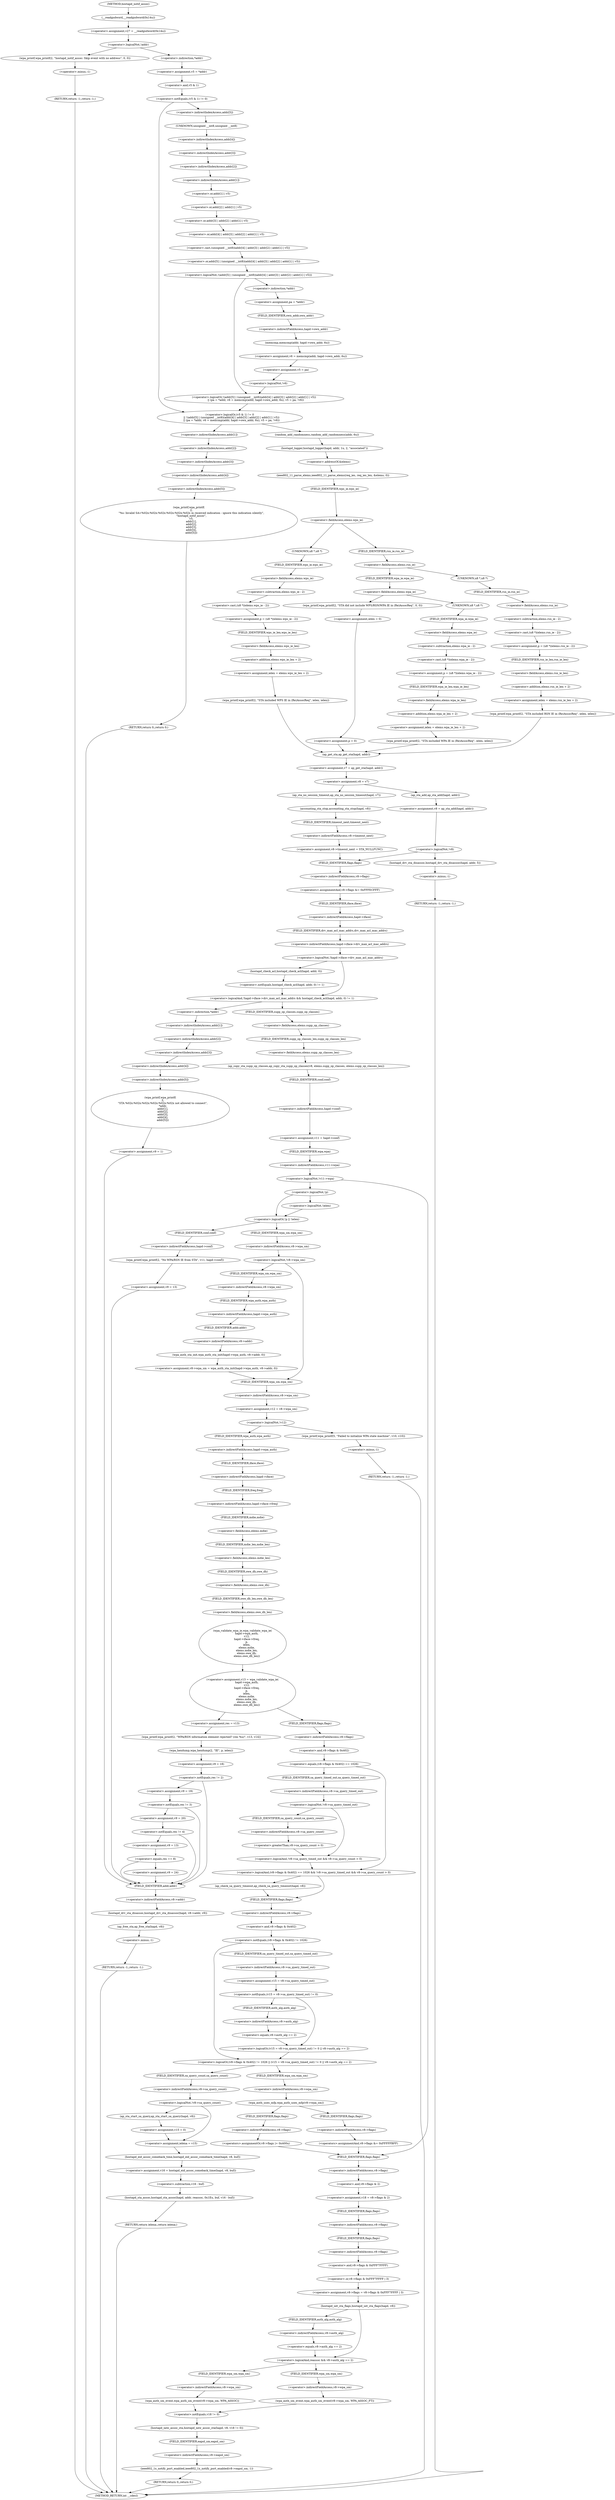 digraph hostapd_notif_assoc {  
"1000150" [label = "(<operator>.assignment,v27 = __readgsdword(0x14u))" ]
"1000152" [label = "(__readgsdword,__readgsdword(0x14u))" ]
"1000155" [label = "(<operator>.logicalNot,!addr)" ]
"1000158" [label = "(wpa_printf,wpa_printf(2, \"hostapd_notif_assoc: Skip event with no address\", 0, 0))" ]
"1000163" [label = "(RETURN,return -1;,return -1;)" ]
"1000164" [label = "(<operator>.minus,-1)" ]
"1000166" [label = "(<operator>.assignment,v5 = *addr)" ]
"1000168" [label = "(<operator>.indirection,*addr)" ]
"1000171" [label = "(<operator>.logicalOr,(v5 & 1) != 0\n    || !(addr[5] | (unsigned __int8)(addr[4] | addr[3] | addr[2] | addr[1] | v5))\n    || (pa = *addr, v6 = memcmp(addr, hapd->own_addr, 6u), v5 = pa, !v6))" ]
"1000172" [label = "(<operator>.notEquals,(v5 & 1) != 0)" ]
"1000173" [label = "(<operator>.and,v5 & 1)" ]
"1000177" [label = "(<operator>.logicalOr,!(addr[5] | (unsigned __int8)(addr[4] | addr[3] | addr[2] | addr[1] | v5))\n    || (pa = *addr, v6 = memcmp(addr, hapd->own_addr, 6u), v5 = pa, !v6))" ]
"1000178" [label = "(<operator>.logicalNot,!(addr[5] | (unsigned __int8)(addr[4] | addr[3] | addr[2] | addr[1] | v5)))" ]
"1000179" [label = "(<operator>.or,addr[5] | (unsigned __int8)(addr[4] | addr[3] | addr[2] | addr[1] | v5))" ]
"1000180" [label = "(<operator>.indirectIndexAccess,addr[5])" ]
"1000183" [label = "(<operator>.cast,(unsigned __int8)(addr[4] | addr[3] | addr[2] | addr[1] | v5))" ]
"1000184" [label = "(UNKNOWN,unsigned __int8,unsigned __int8)" ]
"1000185" [label = "(<operator>.or,addr[4] | addr[3] | addr[2] | addr[1] | v5)" ]
"1000186" [label = "(<operator>.indirectIndexAccess,addr[4])" ]
"1000189" [label = "(<operator>.or,addr[3] | addr[2] | addr[1] | v5)" ]
"1000190" [label = "(<operator>.indirectIndexAccess,addr[3])" ]
"1000193" [label = "(<operator>.or,addr[2] | addr[1] | v5)" ]
"1000194" [label = "(<operator>.indirectIndexAccess,addr[2])" ]
"1000197" [label = "(<operator>.or,addr[1] | v5)" ]
"1000198" [label = "(<operator>.indirectIndexAccess,addr[1])" ]
"1000203" [label = "(<operator>.assignment,pa = *addr)" ]
"1000205" [label = "(<operator>.indirection,*addr)" ]
"1000208" [label = "(<operator>.assignment,v6 = memcmp(addr, hapd->own_addr, 6u))" ]
"1000210" [label = "(memcmp,memcmp(addr, hapd->own_addr, 6u))" ]
"1000212" [label = "(<operator>.indirectFieldAccess,hapd->own_addr)" ]
"1000214" [label = "(FIELD_IDENTIFIER,own_addr,own_addr)" ]
"1000217" [label = "(<operator>.assignment,v5 = pa)" ]
"1000220" [label = "(<operator>.logicalNot,!v6)" ]
"1000223" [label = "(wpa_printf,wpa_printf(\n      2,\n      \"%s: Invalid SA=%02x:%02x:%02x:%02x:%02x:%02x in received indication - ignore this indication silently\",\n      \"hostapd_notif_assoc\",\n      v5,\n      addr[1],\n      addr[2],\n      addr[3],\n      addr[4],\n      addr[5]))" ]
"1000228" [label = "(<operator>.indirectIndexAccess,addr[1])" ]
"1000231" [label = "(<operator>.indirectIndexAccess,addr[2])" ]
"1000234" [label = "(<operator>.indirectIndexAccess,addr[3])" ]
"1000237" [label = "(<operator>.indirectIndexAccess,addr[4])" ]
"1000240" [label = "(<operator>.indirectIndexAccess,addr[5])" ]
"1000243" [label = "(RETURN,return 0;,return 0;)" ]
"1000245" [label = "(random_add_randomness,random_add_randomness(addr, 6u))" ]
"1000248" [label = "(hostapd_logger,hostapd_logger(hapd, addr, 1u, 2, \"associated\"))" ]
"1000254" [label = "(ieee802_11_parse_elems,ieee802_11_parse_elems(req_ies, req_ies_len, &elems, 0))" ]
"1000257" [label = "(<operator>.addressOf,&elems)" ]
"1000261" [label = "(<operator>.fieldAccess,elems.wps_ie)" ]
"1000263" [label = "(FIELD_IDENTIFIER,wps_ie,wps_ie)" ]
"1000265" [label = "(<operator>.assignment,p = (u8 *)(elems.wps_ie - 2))" ]
"1000267" [label = "(<operator>.cast,(u8 *)(elems.wps_ie - 2))" ]
"1000268" [label = "(UNKNOWN,u8 *,u8 *)" ]
"1000269" [label = "(<operator>.subtraction,elems.wps_ie - 2)" ]
"1000270" [label = "(<operator>.fieldAccess,elems.wps_ie)" ]
"1000272" [label = "(FIELD_IDENTIFIER,wps_ie,wps_ie)" ]
"1000274" [label = "(<operator>.assignment,ielen = elems.wps_ie_len + 2)" ]
"1000276" [label = "(<operator>.addition,elems.wps_ie_len + 2)" ]
"1000277" [label = "(<operator>.fieldAccess,elems.wps_ie_len)" ]
"1000279" [label = "(FIELD_IDENTIFIER,wps_ie_len,wps_ie_len)" ]
"1000281" [label = "(wpa_printf,wpa_printf(2, \"STA included WPS IE in (Re)AssocReq\", ielen, ielen))" ]
"1000288" [label = "(<operator>.fieldAccess,elems.rsn_ie)" ]
"1000290" [label = "(FIELD_IDENTIFIER,rsn_ie,rsn_ie)" ]
"1000292" [label = "(<operator>.assignment,p = (u8 *)(elems.rsn_ie - 2))" ]
"1000294" [label = "(<operator>.cast,(u8 *)(elems.rsn_ie - 2))" ]
"1000295" [label = "(UNKNOWN,u8 *,u8 *)" ]
"1000296" [label = "(<operator>.subtraction,elems.rsn_ie - 2)" ]
"1000297" [label = "(<operator>.fieldAccess,elems.rsn_ie)" ]
"1000299" [label = "(FIELD_IDENTIFIER,rsn_ie,rsn_ie)" ]
"1000301" [label = "(<operator>.assignment,ielen = elems.rsn_ie_len + 2)" ]
"1000303" [label = "(<operator>.addition,elems.rsn_ie_len + 2)" ]
"1000304" [label = "(<operator>.fieldAccess,elems.rsn_ie_len)" ]
"1000306" [label = "(FIELD_IDENTIFIER,rsn_ie_len,rsn_ie_len)" ]
"1000308" [label = "(wpa_printf,wpa_printf(2, \"STA included RSN IE in (Re)AssocReq\", ielen, ielen))" ]
"1000315" [label = "(<operator>.fieldAccess,elems.wpa_ie)" ]
"1000317" [label = "(FIELD_IDENTIFIER,wpa_ie,wpa_ie)" ]
"1000319" [label = "(<operator>.assignment,p = (u8 *)(elems.wpa_ie - 2))" ]
"1000321" [label = "(<operator>.cast,(u8 *)(elems.wpa_ie - 2))" ]
"1000322" [label = "(UNKNOWN,u8 *,u8 *)" ]
"1000323" [label = "(<operator>.subtraction,elems.wpa_ie - 2)" ]
"1000324" [label = "(<operator>.fieldAccess,elems.wpa_ie)" ]
"1000326" [label = "(FIELD_IDENTIFIER,wpa_ie,wpa_ie)" ]
"1000328" [label = "(<operator>.assignment,ielen = elems.wpa_ie_len + 2)" ]
"1000330" [label = "(<operator>.addition,elems.wpa_ie_len + 2)" ]
"1000331" [label = "(<operator>.fieldAccess,elems.wpa_ie_len)" ]
"1000333" [label = "(FIELD_IDENTIFIER,wpa_ie_len,wpa_ie_len)" ]
"1000335" [label = "(wpa_printf,wpa_printf(2, \"STA included WPA IE in (Re)AssocReq\", ielen, ielen))" ]
"1000342" [label = "(wpa_printf,wpa_printf(2, \"STA did not include WPS/RSN/WPA IE in (Re)AssocReq\", 0, 0))" ]
"1000347" [label = "(<operator>.assignment,ielen = 0)" ]
"1000350" [label = "(<operator>.assignment,p = 0)" ]
"1000353" [label = "(<operator>.assignment,v7 = ap_get_sta(hapd, addr))" ]
"1000355" [label = "(ap_get_sta,ap_get_sta(hapd, addr))" ]
"1000358" [label = "(<operator>.assignment,v8 = v7)" ]
"1000364" [label = "(ap_sta_no_session_timeout,ap_sta_no_session_timeout(hapd, v7))" ]
"1000367" [label = "(accounting_sta_stop,accounting_sta_stop(hapd, v8))" ]
"1000370" [label = "(<operator>.assignment,v8->timeout_next = STA_NULLFUNC)" ]
"1000371" [label = "(<operator>.indirectFieldAccess,v8->timeout_next)" ]
"1000373" [label = "(FIELD_IDENTIFIER,timeout_next,timeout_next)" ]
"1000377" [label = "(<operator>.assignment,v8 = ap_sta_add(hapd, addr))" ]
"1000379" [label = "(ap_sta_add,ap_sta_add(hapd, addr))" ]
"1000383" [label = "(<operator>.logicalNot,!v8)" ]
"1000386" [label = "(hostapd_drv_sta_disassoc,hostapd_drv_sta_disassoc(hapd, addr, 5))" ]
"1000390" [label = "(RETURN,return -1;,return -1;)" ]
"1000391" [label = "(<operator>.minus,-1)" ]
"1000393" [label = "(<operators>.assignmentAnd,v8->flags &= 0xFFFECFFF)" ]
"1000394" [label = "(<operator>.indirectFieldAccess,v8->flags)" ]
"1000396" [label = "(FIELD_IDENTIFIER,flags,flags)" ]
"1000399" [label = "(<operator>.logicalAnd,!hapd->iface->drv_max_acl_mac_addrs && hostapd_check_acl(hapd, addr, 0) != 1)" ]
"1000400" [label = "(<operator>.logicalNot,!hapd->iface->drv_max_acl_mac_addrs)" ]
"1000401" [label = "(<operator>.indirectFieldAccess,hapd->iface->drv_max_acl_mac_addrs)" ]
"1000402" [label = "(<operator>.indirectFieldAccess,hapd->iface)" ]
"1000404" [label = "(FIELD_IDENTIFIER,iface,iface)" ]
"1000405" [label = "(FIELD_IDENTIFIER,drv_max_acl_mac_addrs,drv_max_acl_mac_addrs)" ]
"1000406" [label = "(<operator>.notEquals,hostapd_check_acl(hapd, addr, 0) != 1)" ]
"1000407" [label = "(hostapd_check_acl,hostapd_check_acl(hapd, addr, 0))" ]
"1000413" [label = "(wpa_printf,wpa_printf(\n      3,\n      \"STA %02x:%02x:%02x:%02x:%02x:%02x not allowed to connect\",\n      *addr,\n      addr[1],\n      addr[2],\n      addr[3],\n      addr[4],\n      addr[5]))" ]
"1000416" [label = "(<operator>.indirection,*addr)" ]
"1000418" [label = "(<operator>.indirectIndexAccess,addr[1])" ]
"1000421" [label = "(<operator>.indirectIndexAccess,addr[2])" ]
"1000424" [label = "(<operator>.indirectIndexAccess,addr[3])" ]
"1000427" [label = "(<operator>.indirectIndexAccess,addr[4])" ]
"1000430" [label = "(<operator>.indirectIndexAccess,addr[5])" ]
"1000433" [label = "(<operator>.assignment,v9 = 1)" ]
"1000437" [label = "(hostapd_drv_sta_disassoc,hostapd_drv_sta_disassoc(hapd, v8->addr, v9))" ]
"1000439" [label = "(<operator>.indirectFieldAccess,v8->addr)" ]
"1000441" [label = "(FIELD_IDENTIFIER,addr,addr)" ]
"1000443" [label = "(ap_free_sta,ap_free_sta(hapd, v8))" ]
"1000446" [label = "(RETURN,return -1;,return -1;)" ]
"1000447" [label = "(<operator>.minus,-1)" ]
"1000449" [label = "(ap_copy_sta_supp_op_classes,ap_copy_sta_supp_op_classes(v8, elems.supp_op_classes, elems.supp_op_classes_len))" ]
"1000451" [label = "(<operator>.fieldAccess,elems.supp_op_classes)" ]
"1000453" [label = "(FIELD_IDENTIFIER,supp_op_classes,supp_op_classes)" ]
"1000454" [label = "(<operator>.fieldAccess,elems.supp_op_classes_len)" ]
"1000456" [label = "(FIELD_IDENTIFIER,supp_op_classes_len,supp_op_classes_len)" ]
"1000457" [label = "(<operator>.assignment,v11 = hapd->conf)" ]
"1000459" [label = "(<operator>.indirectFieldAccess,hapd->conf)" ]
"1000461" [label = "(FIELD_IDENTIFIER,conf,conf)" ]
"1000463" [label = "(<operator>.logicalNot,!v11->wpa)" ]
"1000464" [label = "(<operator>.indirectFieldAccess,v11->wpa)" ]
"1000466" [label = "(FIELD_IDENTIFIER,wpa,wpa)" ]
"1000469" [label = "(<operator>.assignment,v18 = v8->flags & 2)" ]
"1000471" [label = "(<operator>.and,v8->flags & 2)" ]
"1000472" [label = "(<operator>.indirectFieldAccess,v8->flags)" ]
"1000474" [label = "(FIELD_IDENTIFIER,flags,flags)" ]
"1000476" [label = "(<operator>.assignment,v8->flags = v8->flags & 0xFFF7FFFF | 3)" ]
"1000477" [label = "(<operator>.indirectFieldAccess,v8->flags)" ]
"1000479" [label = "(FIELD_IDENTIFIER,flags,flags)" ]
"1000480" [label = "(<operator>.or,v8->flags & 0xFFF7FFFF | 3)" ]
"1000481" [label = "(<operator>.and,v8->flags & 0xFFF7FFFF)" ]
"1000482" [label = "(<operator>.indirectFieldAccess,v8->flags)" ]
"1000484" [label = "(FIELD_IDENTIFIER,flags,flags)" ]
"1000487" [label = "(hostapd_set_sta_flags,hostapd_set_sta_flags(hapd, v8))" ]
"1000491" [label = "(<operator>.logicalAnd,reassoc && v8->auth_alg == 2)" ]
"1000493" [label = "(<operator>.equals,v8->auth_alg == 2)" ]
"1000494" [label = "(<operator>.indirectFieldAccess,v8->auth_alg)" ]
"1000496" [label = "(FIELD_IDENTIFIER,auth_alg,auth_alg)" ]
"1000498" [label = "(wpa_auth_sm_event,wpa_auth_sm_event(v8->wpa_sm, WPA_ASSOC_FT))" ]
"1000499" [label = "(<operator>.indirectFieldAccess,v8->wpa_sm)" ]
"1000501" [label = "(FIELD_IDENTIFIER,wpa_sm,wpa_sm)" ]
"1000504" [label = "(wpa_auth_sm_event,wpa_auth_sm_event(v8->wpa_sm, WPA_ASSOC))" ]
"1000505" [label = "(<operator>.indirectFieldAccess,v8->wpa_sm)" ]
"1000507" [label = "(FIELD_IDENTIFIER,wpa_sm,wpa_sm)" ]
"1000509" [label = "(hostapd_new_assoc_sta,hostapd_new_assoc_sta(hapd, v8, v18 != 0))" ]
"1000512" [label = "(<operator>.notEquals,v18 != 0)" ]
"1000515" [label = "(ieee802_1x_notify_port_enabled,ieee802_1x_notify_port_enabled(v8->eapol_sm, 1))" ]
"1000516" [label = "(<operator>.indirectFieldAccess,v8->eapol_sm)" ]
"1000518" [label = "(FIELD_IDENTIFIER,eapol_sm,eapol_sm)" ]
"1000520" [label = "(RETURN,return 0;,return 0;)" ]
"1000523" [label = "(<operator>.logicalOr,!p || !ielen)" ]
"1000524" [label = "(<operator>.logicalNot,!p)" ]
"1000526" [label = "(<operator>.logicalNot,!ielen)" ]
"1000529" [label = "(wpa_printf,wpa_printf(2, \"No WPA/RSN IE from STA\", v11, hapd->conf))" ]
"1000533" [label = "(<operator>.indirectFieldAccess,hapd->conf)" ]
"1000535" [label = "(FIELD_IDENTIFIER,conf,conf)" ]
"1000536" [label = "(<operator>.assignment,v9 = 13)" ]
"1000541" [label = "(<operator>.logicalNot,!v8->wpa_sm)" ]
"1000542" [label = "(<operator>.indirectFieldAccess,v8->wpa_sm)" ]
"1000544" [label = "(FIELD_IDENTIFIER,wpa_sm,wpa_sm)" ]
"1000545" [label = "(<operator>.assignment,v8->wpa_sm = wpa_auth_sta_init(hapd->wpa_auth, v8->addr, 0))" ]
"1000546" [label = "(<operator>.indirectFieldAccess,v8->wpa_sm)" ]
"1000548" [label = "(FIELD_IDENTIFIER,wpa_sm,wpa_sm)" ]
"1000549" [label = "(wpa_auth_sta_init,wpa_auth_sta_init(hapd->wpa_auth, v8->addr, 0))" ]
"1000550" [label = "(<operator>.indirectFieldAccess,hapd->wpa_auth)" ]
"1000552" [label = "(FIELD_IDENTIFIER,wpa_auth,wpa_auth)" ]
"1000553" [label = "(<operator>.indirectFieldAccess,v8->addr)" ]
"1000555" [label = "(FIELD_IDENTIFIER,addr,addr)" ]
"1000557" [label = "(<operator>.assignment,v12 = v8->wpa_sm)" ]
"1000559" [label = "(<operator>.indirectFieldAccess,v8->wpa_sm)" ]
"1000561" [label = "(FIELD_IDENTIFIER,wpa_sm,wpa_sm)" ]
"1000563" [label = "(<operator>.logicalNot,!v12)" ]
"1000566" [label = "(wpa_printf,wpa_printf(5, \"Failed to initialize WPA state machine\", v10, v10))" ]
"1000571" [label = "(RETURN,return -1;,return -1;)" ]
"1000572" [label = "(<operator>.minus,-1)" ]
"1000574" [label = "(<operator>.assignment,v13 = wpa_validate_wpa_ie(\n          hapd->wpa_auth,\n          v12,\n          hapd->iface->freq,\n          p,\n          ielen,\n          elems.mdie,\n          elems.mdie_len,\n          elems.owe_dh,\n          elems.owe_dh_len))" ]
"1000576" [label = "(wpa_validate_wpa_ie,wpa_validate_wpa_ie(\n          hapd->wpa_auth,\n          v12,\n          hapd->iface->freq,\n          p,\n          ielen,\n          elems.mdie,\n          elems.mdie_len,\n          elems.owe_dh,\n          elems.owe_dh_len))" ]
"1000577" [label = "(<operator>.indirectFieldAccess,hapd->wpa_auth)" ]
"1000579" [label = "(FIELD_IDENTIFIER,wpa_auth,wpa_auth)" ]
"1000581" [label = "(<operator>.indirectFieldAccess,hapd->iface->freq)" ]
"1000582" [label = "(<operator>.indirectFieldAccess,hapd->iface)" ]
"1000584" [label = "(FIELD_IDENTIFIER,iface,iface)" ]
"1000585" [label = "(FIELD_IDENTIFIER,freq,freq)" ]
"1000588" [label = "(<operator>.fieldAccess,elems.mdie)" ]
"1000590" [label = "(FIELD_IDENTIFIER,mdie,mdie)" ]
"1000591" [label = "(<operator>.fieldAccess,elems.mdie_len)" ]
"1000593" [label = "(FIELD_IDENTIFIER,mdie_len,mdie_len)" ]
"1000594" [label = "(<operator>.fieldAccess,elems.owe_dh)" ]
"1000596" [label = "(FIELD_IDENTIFIER,owe_dh,owe_dh)" ]
"1000597" [label = "(<operator>.fieldAccess,elems.owe_dh_len)" ]
"1000599" [label = "(FIELD_IDENTIFIER,owe_dh_len,owe_dh_len)" ]
"1000603" [label = "(<operator>.assignment,res = v13)" ]
"1000606" [label = "(wpa_printf,wpa_printf(2, \"WPA/RSN information element rejected? (res %u)\", v13, v14))" ]
"1000611" [label = "(wpa_hexdump,wpa_hexdump(2, \"IE\", p, ielen))" ]
"1000616" [label = "(<operator>.assignment,v9 = 18)" ]
"1000620" [label = "(<operator>.notEquals,res != 2)" ]
"1000624" [label = "(<operator>.assignment,v9 = 19)" ]
"1000628" [label = "(<operator>.notEquals,res != 3)" ]
"1000632" [label = "(<operator>.assignment,v9 = 20)" ]
"1000636" [label = "(<operator>.notEquals,res != 4)" ]
"1000640" [label = "(<operator>.assignment,v9 = 13)" ]
"1000644" [label = "(<operator>.equals,res == 8)" ]
"1000647" [label = "(<operator>.assignment,v9 = 24)" ]
"1000652" [label = "(<operator>.logicalAnd,(v8->flags & 0x402) == 1026 && !v8->sa_query_timed_out && v8->sa_query_count > 0)" ]
"1000653" [label = "(<operator>.equals,(v8->flags & 0x402) == 1026)" ]
"1000654" [label = "(<operator>.and,v8->flags & 0x402)" ]
"1000655" [label = "(<operator>.indirectFieldAccess,v8->flags)" ]
"1000657" [label = "(FIELD_IDENTIFIER,flags,flags)" ]
"1000660" [label = "(<operator>.logicalAnd,!v8->sa_query_timed_out && v8->sa_query_count > 0)" ]
"1000661" [label = "(<operator>.logicalNot,!v8->sa_query_timed_out)" ]
"1000662" [label = "(<operator>.indirectFieldAccess,v8->sa_query_timed_out)" ]
"1000664" [label = "(FIELD_IDENTIFIER,sa_query_timed_out,sa_query_timed_out)" ]
"1000665" [label = "(<operator>.greaterThan,v8->sa_query_count > 0)" ]
"1000666" [label = "(<operator>.indirectFieldAccess,v8->sa_query_count)" ]
"1000668" [label = "(FIELD_IDENTIFIER,sa_query_count,sa_query_count)" ]
"1000670" [label = "(ap_check_sa_query_timeout,ap_check_sa_query_timeout(hapd, v8))" ]
"1000674" [label = "(<operator>.logicalOr,(v8->flags & 0x402) != 1026 || (v15 = v8->sa_query_timed_out) != 0 || v8->auth_alg == 2)" ]
"1000675" [label = "(<operator>.notEquals,(v8->flags & 0x402) != 1026)" ]
"1000676" [label = "(<operator>.and,v8->flags & 0x402)" ]
"1000677" [label = "(<operator>.indirectFieldAccess,v8->flags)" ]
"1000679" [label = "(FIELD_IDENTIFIER,flags,flags)" ]
"1000682" [label = "(<operator>.logicalOr,(v15 = v8->sa_query_timed_out) != 0 || v8->auth_alg == 2)" ]
"1000683" [label = "(<operator>.notEquals,(v15 = v8->sa_query_timed_out) != 0)" ]
"1000684" [label = "(<operator>.assignment,v15 = v8->sa_query_timed_out)" ]
"1000686" [label = "(<operator>.indirectFieldAccess,v8->sa_query_timed_out)" ]
"1000688" [label = "(FIELD_IDENTIFIER,sa_query_timed_out,sa_query_timed_out)" ]
"1000690" [label = "(<operator>.equals,v8->auth_alg == 2)" ]
"1000691" [label = "(<operator>.indirectFieldAccess,v8->auth_alg)" ]
"1000693" [label = "(FIELD_IDENTIFIER,auth_alg,auth_alg)" ]
"1000697" [label = "(wpa_auth_uses_mfp,wpa_auth_uses_mfp(v8->wpa_sm))" ]
"1000698" [label = "(<operator>.indirectFieldAccess,v8->wpa_sm)" ]
"1000700" [label = "(FIELD_IDENTIFIER,wpa_sm,wpa_sm)" ]
"1000701" [label = "(<operators>.assignmentOr,v8->flags |= 0x400u)" ]
"1000702" [label = "(<operator>.indirectFieldAccess,v8->flags)" ]
"1000704" [label = "(FIELD_IDENTIFIER,flags,flags)" ]
"1000707" [label = "(<operators>.assignmentAnd,v8->flags &= 0xFFFFFBFF)" ]
"1000708" [label = "(<operator>.indirectFieldAccess,v8->flags)" ]
"1000710" [label = "(FIELD_IDENTIFIER,flags,flags)" ]
"1000714" [label = "(<operator>.logicalNot,!v8->sa_query_count)" ]
"1000715" [label = "(<operator>.indirectFieldAccess,v8->sa_query_count)" ]
"1000717" [label = "(FIELD_IDENTIFIER,sa_query_count,sa_query_count)" ]
"1000719" [label = "(ap_sta_start_sa_query,ap_sta_start_sa_query(hapd, v8))" ]
"1000722" [label = "(<operator>.assignment,v15 = 0)" ]
"1000725" [label = "(<operator>.assignment,ielena = v15)" ]
"1000728" [label = "(<operator>.assignment,v16 = hostapd_eid_assoc_comeback_time(hapd, v8, buf))" ]
"1000730" [label = "(hostapd_eid_assoc_comeback_time,hostapd_eid_assoc_comeback_time(hapd, v8, buf))" ]
"1000734" [label = "(hostapd_sta_assoc,hostapd_sta_assoc(hapd, addr, reassoc, 0x1Eu, buf, v16 - buf))" ]
"1000740" [label = "(<operator>.subtraction,v16 - buf)" ]
"1000743" [label = "(RETURN,return ielena;,return ielena;)" ]
"1000122" [label = "(METHOD,hostapd_notif_assoc)" ]
"1000745" [label = "(METHOD_RETURN,int __cdecl)" ]
  "1000150" -> "1000155" 
  "1000152" -> "1000150" 
  "1000155" -> "1000158" 
  "1000155" -> "1000168" 
  "1000158" -> "1000164" 
  "1000163" -> "1000745" 
  "1000164" -> "1000163" 
  "1000166" -> "1000173" 
  "1000168" -> "1000166" 
  "1000171" -> "1000228" 
  "1000171" -> "1000245" 
  "1000172" -> "1000171" 
  "1000172" -> "1000180" 
  "1000173" -> "1000172" 
  "1000177" -> "1000171" 
  "1000178" -> "1000177" 
  "1000178" -> "1000205" 
  "1000179" -> "1000178" 
  "1000180" -> "1000184" 
  "1000183" -> "1000179" 
  "1000184" -> "1000186" 
  "1000185" -> "1000183" 
  "1000186" -> "1000190" 
  "1000189" -> "1000185" 
  "1000190" -> "1000194" 
  "1000193" -> "1000189" 
  "1000194" -> "1000198" 
  "1000197" -> "1000193" 
  "1000198" -> "1000197" 
  "1000203" -> "1000214" 
  "1000205" -> "1000203" 
  "1000208" -> "1000217" 
  "1000210" -> "1000208" 
  "1000212" -> "1000210" 
  "1000214" -> "1000212" 
  "1000217" -> "1000220" 
  "1000220" -> "1000177" 
  "1000223" -> "1000243" 
  "1000228" -> "1000231" 
  "1000231" -> "1000234" 
  "1000234" -> "1000237" 
  "1000237" -> "1000240" 
  "1000240" -> "1000223" 
  "1000243" -> "1000745" 
  "1000245" -> "1000248" 
  "1000248" -> "1000257" 
  "1000254" -> "1000263" 
  "1000257" -> "1000254" 
  "1000261" -> "1000268" 
  "1000261" -> "1000290" 
  "1000263" -> "1000261" 
  "1000265" -> "1000279" 
  "1000267" -> "1000265" 
  "1000268" -> "1000272" 
  "1000269" -> "1000267" 
  "1000270" -> "1000269" 
  "1000272" -> "1000270" 
  "1000274" -> "1000281" 
  "1000276" -> "1000274" 
  "1000277" -> "1000276" 
  "1000279" -> "1000277" 
  "1000281" -> "1000355" 
  "1000288" -> "1000295" 
  "1000288" -> "1000317" 
  "1000290" -> "1000288" 
  "1000292" -> "1000306" 
  "1000294" -> "1000292" 
  "1000295" -> "1000299" 
  "1000296" -> "1000294" 
  "1000297" -> "1000296" 
  "1000299" -> "1000297" 
  "1000301" -> "1000308" 
  "1000303" -> "1000301" 
  "1000304" -> "1000303" 
  "1000306" -> "1000304" 
  "1000308" -> "1000355" 
  "1000315" -> "1000322" 
  "1000315" -> "1000342" 
  "1000317" -> "1000315" 
  "1000319" -> "1000333" 
  "1000321" -> "1000319" 
  "1000322" -> "1000326" 
  "1000323" -> "1000321" 
  "1000324" -> "1000323" 
  "1000326" -> "1000324" 
  "1000328" -> "1000335" 
  "1000330" -> "1000328" 
  "1000331" -> "1000330" 
  "1000333" -> "1000331" 
  "1000335" -> "1000355" 
  "1000342" -> "1000347" 
  "1000347" -> "1000350" 
  "1000350" -> "1000355" 
  "1000353" -> "1000358" 
  "1000355" -> "1000353" 
  "1000358" -> "1000364" 
  "1000358" -> "1000379" 
  "1000364" -> "1000367" 
  "1000367" -> "1000373" 
  "1000370" -> "1000396" 
  "1000371" -> "1000370" 
  "1000373" -> "1000371" 
  "1000377" -> "1000383" 
  "1000379" -> "1000377" 
  "1000383" -> "1000386" 
  "1000383" -> "1000396" 
  "1000386" -> "1000391" 
  "1000390" -> "1000745" 
  "1000391" -> "1000390" 
  "1000393" -> "1000404" 
  "1000394" -> "1000393" 
  "1000396" -> "1000394" 
  "1000399" -> "1000416" 
  "1000399" -> "1000453" 
  "1000400" -> "1000399" 
  "1000400" -> "1000407" 
  "1000401" -> "1000400" 
  "1000402" -> "1000405" 
  "1000404" -> "1000402" 
  "1000405" -> "1000401" 
  "1000406" -> "1000399" 
  "1000407" -> "1000406" 
  "1000413" -> "1000433" 
  "1000416" -> "1000418" 
  "1000418" -> "1000421" 
  "1000421" -> "1000424" 
  "1000424" -> "1000427" 
  "1000427" -> "1000430" 
  "1000430" -> "1000413" 
  "1000433" -> "1000441" 
  "1000437" -> "1000443" 
  "1000439" -> "1000437" 
  "1000441" -> "1000439" 
  "1000443" -> "1000447" 
  "1000446" -> "1000745" 
  "1000447" -> "1000446" 
  "1000449" -> "1000461" 
  "1000451" -> "1000456" 
  "1000453" -> "1000451" 
  "1000454" -> "1000449" 
  "1000456" -> "1000454" 
  "1000457" -> "1000466" 
  "1000459" -> "1000457" 
  "1000461" -> "1000459" 
  "1000463" -> "1000474" 
  "1000463" -> "1000524" 
  "1000464" -> "1000463" 
  "1000466" -> "1000464" 
  "1000469" -> "1000479" 
  "1000471" -> "1000469" 
  "1000472" -> "1000471" 
  "1000474" -> "1000472" 
  "1000476" -> "1000487" 
  "1000477" -> "1000484" 
  "1000479" -> "1000477" 
  "1000480" -> "1000476" 
  "1000481" -> "1000480" 
  "1000482" -> "1000481" 
  "1000484" -> "1000482" 
  "1000487" -> "1000491" 
  "1000487" -> "1000496" 
  "1000491" -> "1000501" 
  "1000491" -> "1000507" 
  "1000493" -> "1000491" 
  "1000494" -> "1000493" 
  "1000496" -> "1000494" 
  "1000498" -> "1000512" 
  "1000499" -> "1000498" 
  "1000501" -> "1000499" 
  "1000504" -> "1000512" 
  "1000505" -> "1000504" 
  "1000507" -> "1000505" 
  "1000509" -> "1000518" 
  "1000512" -> "1000509" 
  "1000515" -> "1000520" 
  "1000516" -> "1000515" 
  "1000518" -> "1000516" 
  "1000520" -> "1000745" 
  "1000523" -> "1000535" 
  "1000523" -> "1000544" 
  "1000524" -> "1000523" 
  "1000524" -> "1000526" 
  "1000526" -> "1000523" 
  "1000529" -> "1000536" 
  "1000533" -> "1000529" 
  "1000535" -> "1000533" 
  "1000536" -> "1000441" 
  "1000541" -> "1000548" 
  "1000541" -> "1000561" 
  "1000542" -> "1000541" 
  "1000544" -> "1000542" 
  "1000545" -> "1000561" 
  "1000546" -> "1000552" 
  "1000548" -> "1000546" 
  "1000549" -> "1000545" 
  "1000550" -> "1000555" 
  "1000552" -> "1000550" 
  "1000553" -> "1000549" 
  "1000555" -> "1000553" 
  "1000557" -> "1000563" 
  "1000559" -> "1000557" 
  "1000561" -> "1000559" 
  "1000563" -> "1000566" 
  "1000563" -> "1000579" 
  "1000566" -> "1000572" 
  "1000571" -> "1000745" 
  "1000572" -> "1000571" 
  "1000574" -> "1000603" 
  "1000574" -> "1000657" 
  "1000576" -> "1000574" 
  "1000577" -> "1000584" 
  "1000579" -> "1000577" 
  "1000581" -> "1000590" 
  "1000582" -> "1000585" 
  "1000584" -> "1000582" 
  "1000585" -> "1000581" 
  "1000588" -> "1000593" 
  "1000590" -> "1000588" 
  "1000591" -> "1000596" 
  "1000593" -> "1000591" 
  "1000594" -> "1000599" 
  "1000596" -> "1000594" 
  "1000597" -> "1000576" 
  "1000599" -> "1000597" 
  "1000603" -> "1000606" 
  "1000606" -> "1000611" 
  "1000611" -> "1000616" 
  "1000616" -> "1000620" 
  "1000620" -> "1000624" 
  "1000620" -> "1000441" 
  "1000624" -> "1000628" 
  "1000628" -> "1000632" 
  "1000628" -> "1000441" 
  "1000632" -> "1000636" 
  "1000636" -> "1000640" 
  "1000636" -> "1000441" 
  "1000640" -> "1000644" 
  "1000644" -> "1000647" 
  "1000644" -> "1000441" 
  "1000647" -> "1000441" 
  "1000652" -> "1000670" 
  "1000652" -> "1000679" 
  "1000653" -> "1000652" 
  "1000653" -> "1000664" 
  "1000654" -> "1000653" 
  "1000655" -> "1000654" 
  "1000657" -> "1000655" 
  "1000660" -> "1000652" 
  "1000661" -> "1000660" 
  "1000661" -> "1000668" 
  "1000662" -> "1000661" 
  "1000664" -> "1000662" 
  "1000665" -> "1000660" 
  "1000666" -> "1000665" 
  "1000668" -> "1000666" 
  "1000670" -> "1000679" 
  "1000674" -> "1000700" 
  "1000674" -> "1000717" 
  "1000675" -> "1000674" 
  "1000675" -> "1000688" 
  "1000676" -> "1000675" 
  "1000677" -> "1000676" 
  "1000679" -> "1000677" 
  "1000682" -> "1000674" 
  "1000683" -> "1000682" 
  "1000683" -> "1000693" 
  "1000684" -> "1000683" 
  "1000686" -> "1000684" 
  "1000688" -> "1000686" 
  "1000690" -> "1000682" 
  "1000691" -> "1000690" 
  "1000693" -> "1000691" 
  "1000697" -> "1000704" 
  "1000697" -> "1000710" 
  "1000698" -> "1000697" 
  "1000700" -> "1000698" 
  "1000701" -> "1000474" 
  "1000702" -> "1000701" 
  "1000704" -> "1000702" 
  "1000707" -> "1000474" 
  "1000708" -> "1000707" 
  "1000710" -> "1000708" 
  "1000714" -> "1000719" 
  "1000714" -> "1000725" 
  "1000715" -> "1000714" 
  "1000717" -> "1000715" 
  "1000719" -> "1000722" 
  "1000722" -> "1000725" 
  "1000725" -> "1000730" 
  "1000728" -> "1000740" 
  "1000730" -> "1000728" 
  "1000734" -> "1000743" 
  "1000740" -> "1000734" 
  "1000743" -> "1000745" 
  "1000122" -> "1000152" 
}
